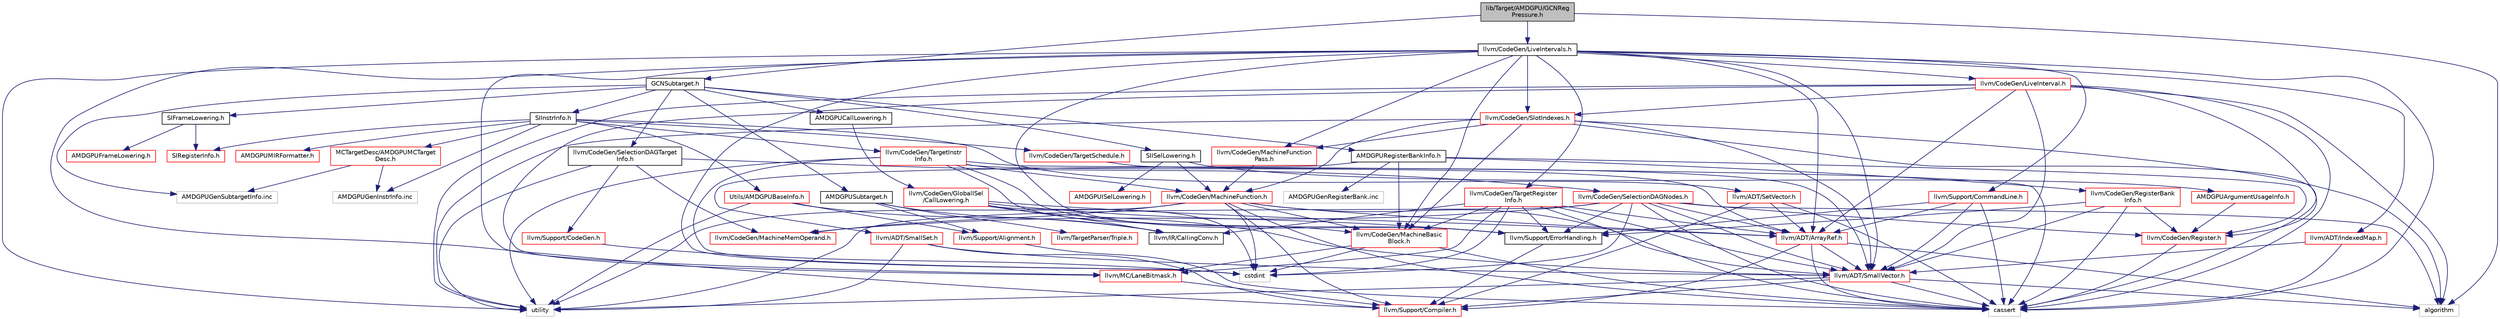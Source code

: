 digraph "lib/Target/AMDGPU/GCNRegPressure.h"
{
 // LATEX_PDF_SIZE
  bgcolor="transparent";
  edge [fontname="Helvetica",fontsize="10",labelfontname="Helvetica",labelfontsize="10"];
  node [fontname="Helvetica",fontsize="10",shape=record];
  Node1 [label="lib/Target/AMDGPU/GCNReg\lPressure.h",height=0.2,width=0.4,color="black", fillcolor="grey75", style="filled", fontcolor="black",tooltip=" "];
  Node1 -> Node2 [color="midnightblue",fontsize="10",style="solid",fontname="Helvetica"];
  Node2 [label="GCNSubtarget.h",height=0.2,width=0.4,color="black",URL="$GCNSubtarget_8h.html",tooltip=" "];
  Node2 -> Node3 [color="midnightblue",fontsize="10",style="solid",fontname="Helvetica"];
  Node3 [label="AMDGPUCallLowering.h",height=0.2,width=0.4,color="black",URL="$AMDGPUCallLowering_8h.html",tooltip=" "];
  Node3 -> Node4 [color="midnightblue",fontsize="10",style="solid",fontname="Helvetica"];
  Node4 [label="llvm/CodeGen/GlobalISel\l/CallLowering.h",height=0.2,width=0.4,color="red",URL="$CallLowering_8h.html",tooltip=" "];
  Node4 -> Node5 [color="midnightblue",fontsize="10",style="solid",fontname="Helvetica"];
  Node5 [label="llvm/ADT/ArrayRef.h",height=0.2,width=0.4,color="red",URL="$ArrayRef_8h.html",tooltip=" "];
  Node5 -> Node31 [color="midnightblue",fontsize="10",style="solid",fontname="Helvetica"];
  Node31 [label="llvm/ADT/SmallVector.h",height=0.2,width=0.4,color="red",URL="$SmallVector_8h.html",tooltip=" "];
  Node31 -> Node13 [color="midnightblue",fontsize="10",style="solid",fontname="Helvetica"];
  Node13 [label="llvm/Support/Compiler.h",height=0.2,width=0.4,color="red",URL="$Compiler_8h.html",tooltip=" "];
  Node31 -> Node26 [color="midnightblue",fontsize="10",style="solid",fontname="Helvetica"];
  Node26 [label="algorithm",height=0.2,width=0.4,color="grey75",tooltip=" "];
  Node31 -> Node27 [color="midnightblue",fontsize="10",style="solid",fontname="Helvetica"];
  Node27 [label="cassert",height=0.2,width=0.4,color="grey75",tooltip=" "];
  Node31 -> Node25 [color="midnightblue",fontsize="10",style="solid",fontname="Helvetica"];
  Node25 [label="utility",height=0.2,width=0.4,color="grey75",tooltip=" "];
  Node5 -> Node13 [color="midnightblue",fontsize="10",style="solid",fontname="Helvetica"];
  Node5 -> Node26 [color="midnightblue",fontsize="10",style="solid",fontname="Helvetica"];
  Node5 -> Node27 [color="midnightblue",fontsize="10",style="solid",fontname="Helvetica"];
  Node4 -> Node31 [color="midnightblue",fontsize="10",style="solid",fontname="Helvetica"];
  Node4 -> Node64 [color="midnightblue",fontsize="10",style="solid",fontname="Helvetica"];
  Node64 [label="llvm/IR/CallingConv.h",height=0.2,width=0.4,color="black",URL="$CallingConv_8h.html",tooltip=" "];
  Node4 -> Node12 [color="midnightblue",fontsize="10",style="solid",fontname="Helvetica"];
  Node12 [label="llvm/Support/ErrorHandling.h",height=0.2,width=0.4,color="black",URL="$Support_2ErrorHandling_8h.html",tooltip=" "];
  Node12 -> Node13 [color="midnightblue",fontsize="10",style="solid",fontname="Helvetica"];
  Node4 -> Node18 [color="midnightblue",fontsize="10",style="solid",fontname="Helvetica"];
  Node18 [label="cstdint",height=0.2,width=0.4,color="grey75",tooltip=" "];
  Node2 -> Node78 [color="midnightblue",fontsize="10",style="solid",fontname="Helvetica"];
  Node78 [label="AMDGPURegisterBankInfo.h",height=0.2,width=0.4,color="black",URL="$AMDGPURegisterBankInfo_8h.html",tooltip=" "];
  Node78 -> Node79 [color="midnightblue",fontsize="10",style="solid",fontname="Helvetica"];
  Node79 [label="llvm/ADT/SmallSet.h",height=0.2,width=0.4,color="red",URL="$SmallSet_8h.html",tooltip=" "];
  Node79 -> Node31 [color="midnightblue",fontsize="10",style="solid",fontname="Helvetica"];
  Node79 -> Node13 [color="midnightblue",fontsize="10",style="solid",fontname="Helvetica"];
  Node79 -> Node25 [color="midnightblue",fontsize="10",style="solid",fontname="Helvetica"];
  Node78 -> Node85 [color="midnightblue",fontsize="10",style="solid",fontname="Helvetica"];
  Node85 [label="llvm/CodeGen/MachineBasic\lBlock.h",height=0.2,width=0.4,color="red",URL="$MachineBasicBlock_8h.html",tooltip=" "];
  Node85 -> Node143 [color="midnightblue",fontsize="10",style="solid",fontname="Helvetica"];
  Node143 [label="llvm/MC/LaneBitmask.h",height=0.2,width=0.4,color="red",URL="$LaneBitmask_8h.html",tooltip=" "];
  Node143 -> Node13 [color="midnightblue",fontsize="10",style="solid",fontname="Helvetica"];
  Node85 -> Node27 [color="midnightblue",fontsize="10",style="solid",fontname="Helvetica"];
  Node85 -> Node18 [color="midnightblue",fontsize="10",style="solid",fontname="Helvetica"];
  Node78 -> Node48 [color="midnightblue",fontsize="10",style="solid",fontname="Helvetica"];
  Node48 [label="llvm/CodeGen/Register.h",height=0.2,width=0.4,color="red",URL="$Register_8h.html",tooltip=" "];
  Node48 -> Node27 [color="midnightblue",fontsize="10",style="solid",fontname="Helvetica"];
  Node78 -> Node149 [color="midnightblue",fontsize="10",style="solid",fontname="Helvetica"];
  Node149 [label="llvm/CodeGen/RegisterBank\lInfo.h",height=0.2,width=0.4,color="red",URL="$RegisterBankInfo_8h.html",tooltip=" "];
  Node149 -> Node31 [color="midnightblue",fontsize="10",style="solid",fontname="Helvetica"];
  Node149 -> Node48 [color="midnightblue",fontsize="10",style="solid",fontname="Helvetica"];
  Node149 -> Node12 [color="midnightblue",fontsize="10",style="solid",fontname="Helvetica"];
  Node149 -> Node27 [color="midnightblue",fontsize="10",style="solid",fontname="Helvetica"];
  Node78 -> Node150 [color="midnightblue",fontsize="10",style="solid",fontname="Helvetica"];
  Node150 [label="AMDGPUGenRegisterBank.inc",height=0.2,width=0.4,color="grey75",tooltip=" "];
  Node2 -> Node151 [color="midnightblue",fontsize="10",style="solid",fontname="Helvetica"];
  Node151 [label="AMDGPUSubtarget.h",height=0.2,width=0.4,color="black",URL="$AMDGPUSubtarget_8h.html",tooltip=" "];
  Node151 -> Node64 [color="midnightblue",fontsize="10",style="solid",fontname="Helvetica"];
  Node151 -> Node63 [color="midnightblue",fontsize="10",style="solid",fontname="Helvetica"];
  Node63 [label="llvm/Support/Alignment.h",height=0.2,width=0.4,color="red",URL="$Alignment_8h.html",tooltip=" "];
  Node63 -> Node27 [color="midnightblue",fontsize="10",style="solid",fontname="Helvetica"];
  Node151 -> Node152 [color="midnightblue",fontsize="10",style="solid",fontname="Helvetica"];
  Node152 [label="llvm/TargetParser/Triple.h",height=0.2,width=0.4,color="red",URL="$Triple_8h.html",tooltip=" "];
  Node2 -> Node156 [color="midnightblue",fontsize="10",style="solid",fontname="Helvetica"];
  Node156 [label="SIFrameLowering.h",height=0.2,width=0.4,color="black",URL="$SIFrameLowering_8h.html",tooltip=" "];
  Node156 -> Node157 [color="midnightblue",fontsize="10",style="solid",fontname="Helvetica"];
  Node157 [label="AMDGPUFrameLowering.h",height=0.2,width=0.4,color="red",URL="$AMDGPUFrameLowering_8h.html",tooltip=" "];
  Node156 -> Node159 [color="midnightblue",fontsize="10",style="solid",fontname="Helvetica"];
  Node159 [label="SIRegisterInfo.h",height=0.2,width=0.4,color="red",URL="$SIRegisterInfo_8h.html",tooltip=" "];
  Node2 -> Node162 [color="midnightblue",fontsize="10",style="solid",fontname="Helvetica"];
  Node162 [label="SIISelLowering.h",height=0.2,width=0.4,color="black",URL="$SIISelLowering_8h.html",tooltip=" "];
  Node162 -> Node163 [color="midnightblue",fontsize="10",style="solid",fontname="Helvetica"];
  Node163 [label="AMDGPUISelLowering.h",height=0.2,width=0.4,color="red",URL="$AMDGPUISelLowering_8h.html",tooltip=" "];
  Node162 -> Node241 [color="midnightblue",fontsize="10",style="solid",fontname="Helvetica"];
  Node241 [label="AMDGPUArgumentUsageInfo.h",height=0.2,width=0.4,color="red",URL="$AMDGPUArgumentUsageInfo_8h.html",tooltip=" "];
  Node241 -> Node48 [color="midnightblue",fontsize="10",style="solid",fontname="Helvetica"];
  Node162 -> Node232 [color="midnightblue",fontsize="10",style="solid",fontname="Helvetica"];
  Node232 [label="llvm/CodeGen/MachineFunction.h",height=0.2,width=0.4,color="red",URL="$MachineFunction_8h.html",tooltip=" "];
  Node232 -> Node5 [color="midnightblue",fontsize="10",style="solid",fontname="Helvetica"];
  Node232 -> Node31 [color="midnightblue",fontsize="10",style="solid",fontname="Helvetica"];
  Node232 -> Node85 [color="midnightblue",fontsize="10",style="solid",fontname="Helvetica"];
  Node232 -> Node99 [color="midnightblue",fontsize="10",style="solid",fontname="Helvetica"];
  Node99 [label="llvm/CodeGen/MachineMemOperand.h",height=0.2,width=0.4,color="red",URL="$MachineMemOperand_8h.html",tooltip=" "];
  Node232 -> Node13 [color="midnightblue",fontsize="10",style="solid",fontname="Helvetica"];
  Node232 -> Node27 [color="midnightblue",fontsize="10",style="solid",fontname="Helvetica"];
  Node232 -> Node18 [color="midnightblue",fontsize="10",style="solid",fontname="Helvetica"];
  Node232 -> Node25 [color="midnightblue",fontsize="10",style="solid",fontname="Helvetica"];
  Node2 -> Node249 [color="midnightblue",fontsize="10",style="solid",fontname="Helvetica"];
  Node249 [label="SIInstrInfo.h",height=0.2,width=0.4,color="black",URL="$SIInstrInfo_8h.html",tooltip=" "];
  Node249 -> Node250 [color="midnightblue",fontsize="10",style="solid",fontname="Helvetica"];
  Node250 [label="AMDGPUMIRFormatter.h",height=0.2,width=0.4,color="red",URL="$AMDGPUMIRFormatter_8h.html",tooltip=" "];
  Node249 -> Node252 [color="midnightblue",fontsize="10",style="solid",fontname="Helvetica"];
  Node252 [label="MCTargetDesc/AMDGPUMCTarget\lDesc.h",height=0.2,width=0.4,color="red",URL="$AMDGPUMCTargetDesc_8h.html",tooltip=" "];
  Node252 -> Node253 [color="midnightblue",fontsize="10",style="solid",fontname="Helvetica"];
  Node253 [label="AMDGPUGenInstrInfo.inc",height=0.2,width=0.4,color="grey75",tooltip=" "];
  Node252 -> Node254 [color="midnightblue",fontsize="10",style="solid",fontname="Helvetica"];
  Node254 [label="AMDGPUGenSubtargetInfo.inc",height=0.2,width=0.4,color="grey75",tooltip=" "];
  Node249 -> Node159 [color="midnightblue",fontsize="10",style="solid",fontname="Helvetica"];
  Node249 -> Node255 [color="midnightblue",fontsize="10",style="solid",fontname="Helvetica"];
  Node255 [label="Utils/AMDGPUBaseInfo.h",height=0.2,width=0.4,color="red",URL="$AMDGPUBaseInfo_8h.html",tooltip=" "];
  Node255 -> Node64 [color="midnightblue",fontsize="10",style="solid",fontname="Helvetica"];
  Node255 -> Node63 [color="midnightblue",fontsize="10",style="solid",fontname="Helvetica"];
  Node255 -> Node25 [color="midnightblue",fontsize="10",style="solid",fontname="Helvetica"];
  Node249 -> Node257 [color="midnightblue",fontsize="10",style="solid",fontname="Helvetica"];
  Node257 [label="llvm/ADT/SetVector.h",height=0.2,width=0.4,color="red",URL="$SetVector_8h.html",tooltip=" "];
  Node257 -> Node5 [color="midnightblue",fontsize="10",style="solid",fontname="Helvetica"];
  Node257 -> Node13 [color="midnightblue",fontsize="10",style="solid",fontname="Helvetica"];
  Node257 -> Node27 [color="midnightblue",fontsize="10",style="solid",fontname="Helvetica"];
  Node249 -> Node258 [color="midnightblue",fontsize="10",style="solid",fontname="Helvetica"];
  Node258 [label="llvm/CodeGen/TargetInstr\lInfo.h",height=0.2,width=0.4,color="red",URL="$TargetInstrInfo_8h.html",tooltip=" "];
  Node258 -> Node5 [color="midnightblue",fontsize="10",style="solid",fontname="Helvetica"];
  Node258 -> Node85 [color="midnightblue",fontsize="10",style="solid",fontname="Helvetica"];
  Node258 -> Node232 [color="midnightblue",fontsize="10",style="solid",fontname="Helvetica"];
  Node258 -> Node12 [color="midnightblue",fontsize="10",style="solid",fontname="Helvetica"];
  Node258 -> Node27 [color="midnightblue",fontsize="10",style="solid",fontname="Helvetica"];
  Node258 -> Node18 [color="midnightblue",fontsize="10",style="solid",fontname="Helvetica"];
  Node258 -> Node25 [color="midnightblue",fontsize="10",style="solid",fontname="Helvetica"];
  Node249 -> Node287 [color="midnightblue",fontsize="10",style="solid",fontname="Helvetica"];
  Node287 [label="llvm/CodeGen/TargetSchedule.h",height=0.2,width=0.4,color="red",URL="$TargetSchedule_8h.html",tooltip=" "];
  Node287 -> Node31 [color="midnightblue",fontsize="10",style="solid",fontname="Helvetica"];
  Node249 -> Node253 [color="midnightblue",fontsize="10",style="solid",fontname="Helvetica"];
  Node2 -> Node288 [color="midnightblue",fontsize="10",style="solid",fontname="Helvetica"];
  Node288 [label="llvm/CodeGen/SelectionDAGTarget\lInfo.h",height=0.2,width=0.4,color="black",URL="$SelectionDAGTargetInfo_8h.html",tooltip=" "];
  Node288 -> Node99 [color="midnightblue",fontsize="10",style="solid",fontname="Helvetica"];
  Node288 -> Node238 [color="midnightblue",fontsize="10",style="solid",fontname="Helvetica"];
  Node238 [label="llvm/CodeGen/SelectionDAGNodes.h",height=0.2,width=0.4,color="red",URL="$SelectionDAGNodes_8h.html",tooltip=" "];
  Node238 -> Node5 [color="midnightblue",fontsize="10",style="solid",fontname="Helvetica"];
  Node238 -> Node31 [color="midnightblue",fontsize="10",style="solid",fontname="Helvetica"];
  Node238 -> Node99 [color="midnightblue",fontsize="10",style="solid",fontname="Helvetica"];
  Node238 -> Node48 [color="midnightblue",fontsize="10",style="solid",fontname="Helvetica"];
  Node238 -> Node12 [color="midnightblue",fontsize="10",style="solid",fontname="Helvetica"];
  Node238 -> Node26 [color="midnightblue",fontsize="10",style="solid",fontname="Helvetica"];
  Node238 -> Node27 [color="midnightblue",fontsize="10",style="solid",fontname="Helvetica"];
  Node238 -> Node18 [color="midnightblue",fontsize="10",style="solid",fontname="Helvetica"];
  Node238 -> Node25 [color="midnightblue",fontsize="10",style="solid",fontname="Helvetica"];
  Node288 -> Node173 [color="midnightblue",fontsize="10",style="solid",fontname="Helvetica"];
  Node173 [label="llvm/Support/CodeGen.h",height=0.2,width=0.4,color="red",URL="$CodeGen_8h.html",tooltip=" "];
  Node173 -> Node18 [color="midnightblue",fontsize="10",style="solid",fontname="Helvetica"];
  Node288 -> Node25 [color="midnightblue",fontsize="10",style="solid",fontname="Helvetica"];
  Node2 -> Node254 [color="midnightblue",fontsize="10",style="solid",fontname="Helvetica"];
  Node1 -> Node289 [color="midnightblue",fontsize="10",style="solid",fontname="Helvetica"];
  Node289 [label="llvm/CodeGen/LiveIntervals.h",height=0.2,width=0.4,color="black",URL="$LiveIntervals_8h.html",tooltip=" "];
  Node289 -> Node5 [color="midnightblue",fontsize="10",style="solid",fontname="Helvetica"];
  Node289 -> Node269 [color="midnightblue",fontsize="10",style="solid",fontname="Helvetica"];
  Node269 [label="llvm/ADT/IndexedMap.h",height=0.2,width=0.4,color="red",URL="$IndexedMap_8h.html",tooltip=" "];
  Node269 -> Node31 [color="midnightblue",fontsize="10",style="solid",fontname="Helvetica"];
  Node269 -> Node27 [color="midnightblue",fontsize="10",style="solid",fontname="Helvetica"];
  Node289 -> Node31 [color="midnightblue",fontsize="10",style="solid",fontname="Helvetica"];
  Node289 -> Node290 [color="midnightblue",fontsize="10",style="solid",fontname="Helvetica"];
  Node290 [label="llvm/CodeGen/LiveInterval.h",height=0.2,width=0.4,color="red",URL="$LiveInterval_8h.html",tooltip=" "];
  Node290 -> Node5 [color="midnightblue",fontsize="10",style="solid",fontname="Helvetica"];
  Node290 -> Node31 [color="midnightblue",fontsize="10",style="solid",fontname="Helvetica"];
  Node290 -> Node48 [color="midnightblue",fontsize="10",style="solid",fontname="Helvetica"];
  Node290 -> Node292 [color="midnightblue",fontsize="10",style="solid",fontname="Helvetica"];
  Node292 [label="llvm/CodeGen/SlotIndexes.h",height=0.2,width=0.4,color="red",URL="$SlotIndexes_8h.html",tooltip=" "];
  Node292 -> Node31 [color="midnightblue",fontsize="10",style="solid",fontname="Helvetica"];
  Node292 -> Node85 [color="midnightblue",fontsize="10",style="solid",fontname="Helvetica"];
  Node292 -> Node232 [color="midnightblue",fontsize="10",style="solid",fontname="Helvetica"];
  Node292 -> Node284 [color="midnightblue",fontsize="10",style="solid",fontname="Helvetica"];
  Node284 [label="llvm/CodeGen/MachineFunction\lPass.h",height=0.2,width=0.4,color="red",URL="$MachineFunctionPass_8h.html",tooltip=" "];
  Node284 -> Node232 [color="midnightblue",fontsize="10",style="solid",fontname="Helvetica"];
  Node292 -> Node26 [color="midnightblue",fontsize="10",style="solid",fontname="Helvetica"];
  Node292 -> Node27 [color="midnightblue",fontsize="10",style="solid",fontname="Helvetica"];
  Node292 -> Node25 [color="midnightblue",fontsize="10",style="solid",fontname="Helvetica"];
  Node290 -> Node143 [color="midnightblue",fontsize="10",style="solid",fontname="Helvetica"];
  Node290 -> Node26 [color="midnightblue",fontsize="10",style="solid",fontname="Helvetica"];
  Node290 -> Node27 [color="midnightblue",fontsize="10",style="solid",fontname="Helvetica"];
  Node290 -> Node25 [color="midnightblue",fontsize="10",style="solid",fontname="Helvetica"];
  Node289 -> Node85 [color="midnightblue",fontsize="10",style="solid",fontname="Helvetica"];
  Node289 -> Node284 [color="midnightblue",fontsize="10",style="solid",fontname="Helvetica"];
  Node289 -> Node292 [color="midnightblue",fontsize="10",style="solid",fontname="Helvetica"];
  Node289 -> Node264 [color="midnightblue",fontsize="10",style="solid",fontname="Helvetica"];
  Node264 [label="llvm/CodeGen/TargetRegister\lInfo.h",height=0.2,width=0.4,color="red",URL="$TargetRegisterInfo_8h.html",tooltip=" "];
  Node264 -> Node5 [color="midnightblue",fontsize="10",style="solid",fontname="Helvetica"];
  Node264 -> Node31 [color="midnightblue",fontsize="10",style="solid",fontname="Helvetica"];
  Node264 -> Node85 [color="midnightblue",fontsize="10",style="solid",fontname="Helvetica"];
  Node264 -> Node64 [color="midnightblue",fontsize="10",style="solid",fontname="Helvetica"];
  Node264 -> Node143 [color="midnightblue",fontsize="10",style="solid",fontname="Helvetica"];
  Node264 -> Node12 [color="midnightblue",fontsize="10",style="solid",fontname="Helvetica"];
  Node264 -> Node27 [color="midnightblue",fontsize="10",style="solid",fontname="Helvetica"];
  Node264 -> Node18 [color="midnightblue",fontsize="10",style="solid",fontname="Helvetica"];
  Node289 -> Node143 [color="midnightblue",fontsize="10",style="solid",fontname="Helvetica"];
  Node289 -> Node214 [color="midnightblue",fontsize="10",style="solid",fontname="Helvetica"];
  Node214 [label="llvm/Support/CommandLine.h",height=0.2,width=0.4,color="red",URL="$CommandLine_8h.html",tooltip=" "];
  Node214 -> Node5 [color="midnightblue",fontsize="10",style="solid",fontname="Helvetica"];
  Node214 -> Node31 [color="midnightblue",fontsize="10",style="solid",fontname="Helvetica"];
  Node214 -> Node12 [color="midnightblue",fontsize="10",style="solid",fontname="Helvetica"];
  Node214 -> Node27 [color="midnightblue",fontsize="10",style="solid",fontname="Helvetica"];
  Node289 -> Node13 [color="midnightblue",fontsize="10",style="solid",fontname="Helvetica"];
  Node289 -> Node12 [color="midnightblue",fontsize="10",style="solid",fontname="Helvetica"];
  Node289 -> Node27 [color="midnightblue",fontsize="10",style="solid",fontname="Helvetica"];
  Node289 -> Node18 [color="midnightblue",fontsize="10",style="solid",fontname="Helvetica"];
  Node289 -> Node25 [color="midnightblue",fontsize="10",style="solid",fontname="Helvetica"];
  Node1 -> Node26 [color="midnightblue",fontsize="10",style="solid",fontname="Helvetica"];
}
